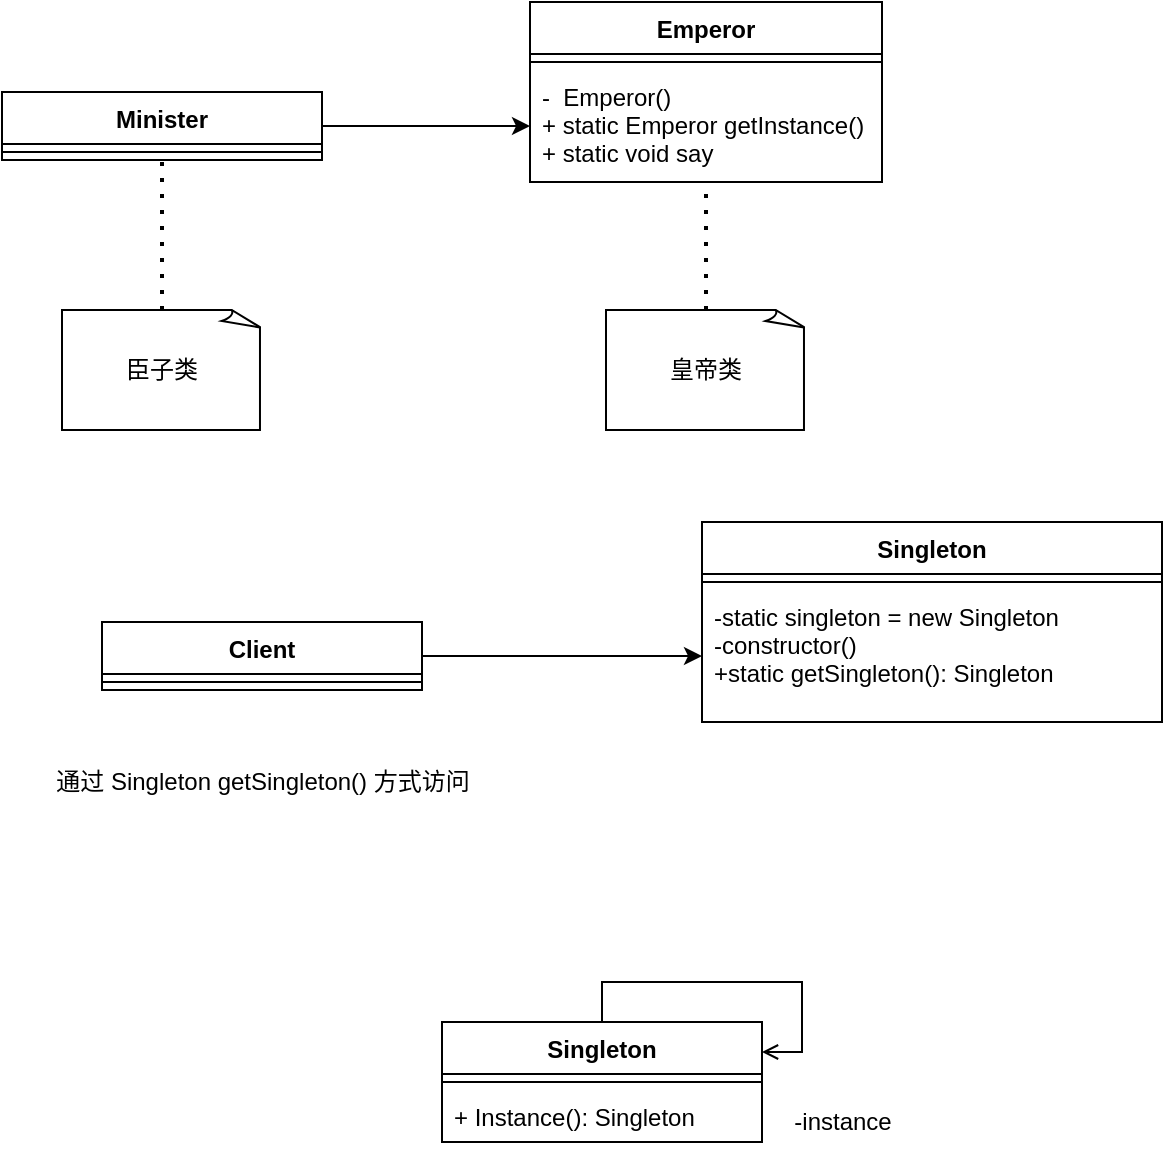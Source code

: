 <mxfile version="15.4.0" type="device"><diagram id="C5RBs43oDa-KdzZeNtuy" name="Page-1"><mxGraphModel dx="1106" dy="997" grid="1" gridSize="10" guides="1" tooltips="1" connect="1" arrows="0" fold="1" page="1" pageScale="1" pageWidth="827" pageHeight="1169" math="0" shadow="0"><root><mxCell id="WIyWlLk6GJQsqaUBKTNV-0"/><mxCell id="WIyWlLk6GJQsqaUBKTNV-1" parent="WIyWlLk6GJQsqaUBKTNV-0"/><mxCell id="bsoh11kSrgUmndRKJmzI-18" style="edgeStyle=orthogonalEdgeStyle;rounded=0;orthogonalLoop=1;jettySize=auto;html=1;exitX=1;exitY=0.5;exitDx=0;exitDy=0;entryX=0;entryY=0.5;entryDx=0;entryDy=0;" parent="WIyWlLk6GJQsqaUBKTNV-1" source="bsoh11kSrgUmndRKJmzI-4" target="bsoh11kSrgUmndRKJmzI-11" edge="1"><mxGeometry relative="1" as="geometry"/></mxCell><mxCell id="bsoh11kSrgUmndRKJmzI-4" value="Minister" style="swimlane;fontStyle=1;align=center;verticalAlign=top;childLayout=stackLayout;horizontal=1;startSize=26;horizontalStack=0;resizeParent=1;resizeParentMax=0;resizeLast=0;collapsible=1;marginBottom=0;" parent="WIyWlLk6GJQsqaUBKTNV-1" vertex="1"><mxGeometry x="40" y="95" width="160" height="34" as="geometry"/></mxCell><mxCell id="bsoh11kSrgUmndRKJmzI-6" value="" style="line;strokeWidth=1;fillColor=none;align=left;verticalAlign=middle;spacingTop=-1;spacingLeft=3;spacingRight=3;rotatable=0;labelPosition=right;points=[];portConstraint=eastwest;" parent="bsoh11kSrgUmndRKJmzI-4" vertex="1"><mxGeometry y="26" width="160" height="8" as="geometry"/></mxCell><mxCell id="bsoh11kSrgUmndRKJmzI-8" value="Emperor" style="swimlane;fontStyle=1;align=center;verticalAlign=top;childLayout=stackLayout;horizontal=1;startSize=26;horizontalStack=0;resizeParent=1;resizeParentMax=0;resizeLast=0;collapsible=1;marginBottom=0;" parent="WIyWlLk6GJQsqaUBKTNV-1" vertex="1"><mxGeometry x="304" y="50" width="176" height="90" as="geometry"/></mxCell><mxCell id="bsoh11kSrgUmndRKJmzI-10" value="" style="line;strokeWidth=1;fillColor=none;align=left;verticalAlign=middle;spacingTop=-1;spacingLeft=3;spacingRight=3;rotatable=0;labelPosition=right;points=[];portConstraint=eastwest;" parent="bsoh11kSrgUmndRKJmzI-8" vertex="1"><mxGeometry y="26" width="176" height="8" as="geometry"/></mxCell><mxCell id="bsoh11kSrgUmndRKJmzI-11" value="-  Emperor()&#10;+ static Emperor getInstance()&#10;+ static void say" style="text;strokeColor=none;fillColor=none;align=left;verticalAlign=top;spacingLeft=4;spacingRight=4;overflow=hidden;rotatable=0;points=[[0,0.5],[1,0.5]];portConstraint=eastwest;" parent="bsoh11kSrgUmndRKJmzI-8" vertex="1"><mxGeometry y="34" width="176" height="56" as="geometry"/></mxCell><mxCell id="bsoh11kSrgUmndRKJmzI-24" value="" style="endArrow=none;dashed=1;html=1;dashPattern=1 3;strokeWidth=2;rounded=0;elbow=vertical;entryX=0.5;entryY=1;entryDx=0;entryDy=0;exitX=0.5;exitY=0;exitDx=0;exitDy=0;exitPerimeter=0;" parent="WIyWlLk6GJQsqaUBKTNV-1" source="bsoh11kSrgUmndRKJmzI-25" target="bsoh11kSrgUmndRKJmzI-4" edge="1"><mxGeometry width="50" height="50" relative="1" as="geometry"><mxPoint x="120" y="204" as="sourcePoint"/><mxPoint x="150" y="154" as="targetPoint"/></mxGeometry></mxCell><mxCell id="bsoh11kSrgUmndRKJmzI-25" value="臣子类" style="whiteSpace=wrap;html=1;shape=mxgraph.basic.document" parent="WIyWlLk6GJQsqaUBKTNV-1" vertex="1"><mxGeometry x="70" y="204" width="100" height="60" as="geometry"/></mxCell><mxCell id="bsoh11kSrgUmndRKJmzI-27" value="皇帝类" style="whiteSpace=wrap;html=1;shape=mxgraph.basic.document" parent="WIyWlLk6GJQsqaUBKTNV-1" vertex="1"><mxGeometry x="342" y="204" width="100" height="60" as="geometry"/></mxCell><mxCell id="bsoh11kSrgUmndRKJmzI-28" value="" style="endArrow=none;dashed=1;html=1;dashPattern=1 3;strokeWidth=2;rounded=0;elbow=vertical;exitX=0.5;exitY=0;exitDx=0;exitDy=0;exitPerimeter=0;" parent="WIyWlLk6GJQsqaUBKTNV-1" source="bsoh11kSrgUmndRKJmzI-27" target="bsoh11kSrgUmndRKJmzI-11" edge="1"><mxGeometry width="50" height="50" relative="1" as="geometry"><mxPoint x="320" y="259" as="sourcePoint"/><mxPoint x="320" y="184" as="targetPoint"/></mxGeometry></mxCell><mxCell id="HhZIXy05tWm2uXQScHKt-0" value="Singleton" style="swimlane;fontStyle=1;align=center;verticalAlign=top;childLayout=stackLayout;horizontal=1;startSize=26;horizontalStack=0;resizeParent=1;resizeParentMax=0;resizeLast=0;collapsible=1;marginBottom=0;" parent="WIyWlLk6GJQsqaUBKTNV-1" vertex="1"><mxGeometry x="390" y="310" width="230" height="100" as="geometry"/></mxCell><mxCell id="HhZIXy05tWm2uXQScHKt-2" value="" style="line;strokeWidth=1;fillColor=none;align=left;verticalAlign=middle;spacingTop=-1;spacingLeft=3;spacingRight=3;rotatable=0;labelPosition=right;points=[];portConstraint=eastwest;" parent="HhZIXy05tWm2uXQScHKt-0" vertex="1"><mxGeometry y="26" width="230" height="8" as="geometry"/></mxCell><mxCell id="HhZIXy05tWm2uXQScHKt-3" value="-static singleton = new Singleton&#10;-constructor()&#10;+static getSingleton(): Singleton" style="text;strokeColor=none;fillColor=none;align=left;verticalAlign=top;spacingLeft=4;spacingRight=4;overflow=hidden;rotatable=0;points=[[0,0.5],[1,0.5]];portConstraint=eastwest;" parent="HhZIXy05tWm2uXQScHKt-0" vertex="1"><mxGeometry y="34" width="230" height="66" as="geometry"/></mxCell><mxCell id="HhZIXy05tWm2uXQScHKt-17" style="edgeStyle=orthogonalEdgeStyle;rounded=0;orthogonalLoop=1;jettySize=auto;html=1;exitX=1;exitY=0.5;exitDx=0;exitDy=0;" parent="WIyWlLk6GJQsqaUBKTNV-1" source="HhZIXy05tWm2uXQScHKt-12" target="HhZIXy05tWm2uXQScHKt-3" edge="1"><mxGeometry relative="1" as="geometry"/></mxCell><mxCell id="HhZIXy05tWm2uXQScHKt-12" value="Client" style="swimlane;fontStyle=1;align=center;verticalAlign=top;childLayout=stackLayout;horizontal=1;startSize=26;horizontalStack=0;resizeParent=1;resizeParentMax=0;resizeLast=0;collapsible=1;marginBottom=0;" parent="WIyWlLk6GJQsqaUBKTNV-1" vertex="1"><mxGeometry x="90" y="360" width="160" height="34" as="geometry"/></mxCell><mxCell id="HhZIXy05tWm2uXQScHKt-14" value="" style="line;strokeWidth=1;fillColor=none;align=left;verticalAlign=middle;spacingTop=-1;spacingLeft=3;spacingRight=3;rotatable=0;labelPosition=right;points=[];portConstraint=eastwest;" parent="HhZIXy05tWm2uXQScHKt-12" vertex="1"><mxGeometry y="26" width="160" height="8" as="geometry"/></mxCell><mxCell id="HhZIXy05tWm2uXQScHKt-16" value="通过 Singleton getSingleton() 方式访问" style="text;html=1;align=center;verticalAlign=middle;resizable=0;points=[];autosize=1;strokeColor=none;fillColor=none;" parent="WIyWlLk6GJQsqaUBKTNV-1" vertex="1"><mxGeometry x="60" y="430" width="220" height="20" as="geometry"/></mxCell><mxCell id="9CMV7aSfg9eFmeB7XVYJ-0" value="Singleton" style="swimlane;fontStyle=1;align=center;verticalAlign=top;childLayout=stackLayout;horizontal=1;startSize=26;horizontalStack=0;resizeParent=1;resizeParentMax=0;resizeLast=0;collapsible=1;marginBottom=0;" vertex="1" parent="WIyWlLk6GJQsqaUBKTNV-1"><mxGeometry x="260" y="560" width="160" height="60" as="geometry"/></mxCell><mxCell id="9CMV7aSfg9eFmeB7XVYJ-2" value="" style="line;strokeWidth=1;fillColor=none;align=left;verticalAlign=middle;spacingTop=-1;spacingLeft=3;spacingRight=3;rotatable=0;labelPosition=right;points=[];portConstraint=eastwest;" vertex="1" parent="9CMV7aSfg9eFmeB7XVYJ-0"><mxGeometry y="26" width="160" height="8" as="geometry"/></mxCell><mxCell id="9CMV7aSfg9eFmeB7XVYJ-3" value="+ Instance(): Singleton" style="text;strokeColor=none;fillColor=none;align=left;verticalAlign=top;spacingLeft=4;spacingRight=4;overflow=hidden;rotatable=0;points=[[0,0.5],[1,0.5]];portConstraint=eastwest;" vertex="1" parent="9CMV7aSfg9eFmeB7XVYJ-0"><mxGeometry y="34" width="160" height="26" as="geometry"/></mxCell><mxCell id="9CMV7aSfg9eFmeB7XVYJ-5" style="edgeStyle=orthogonalEdgeStyle;rounded=0;orthogonalLoop=1;jettySize=auto;html=1;exitX=0.5;exitY=0;exitDx=0;exitDy=0;entryX=1;entryY=0.25;entryDx=0;entryDy=0;endArrow=open;endFill=0;" edge="1" parent="WIyWlLk6GJQsqaUBKTNV-1" source="9CMV7aSfg9eFmeB7XVYJ-0" target="9CMV7aSfg9eFmeB7XVYJ-0"><mxGeometry relative="1" as="geometry"/></mxCell><mxCell id="9CMV7aSfg9eFmeB7XVYJ-6" value="-instance" style="text;html=1;align=center;verticalAlign=middle;resizable=0;points=[];autosize=1;strokeColor=none;fillColor=none;" vertex="1" parent="WIyWlLk6GJQsqaUBKTNV-1"><mxGeometry x="430" y="600" width="60" height="20" as="geometry"/></mxCell></root></mxGraphModel></diagram></mxfile>
